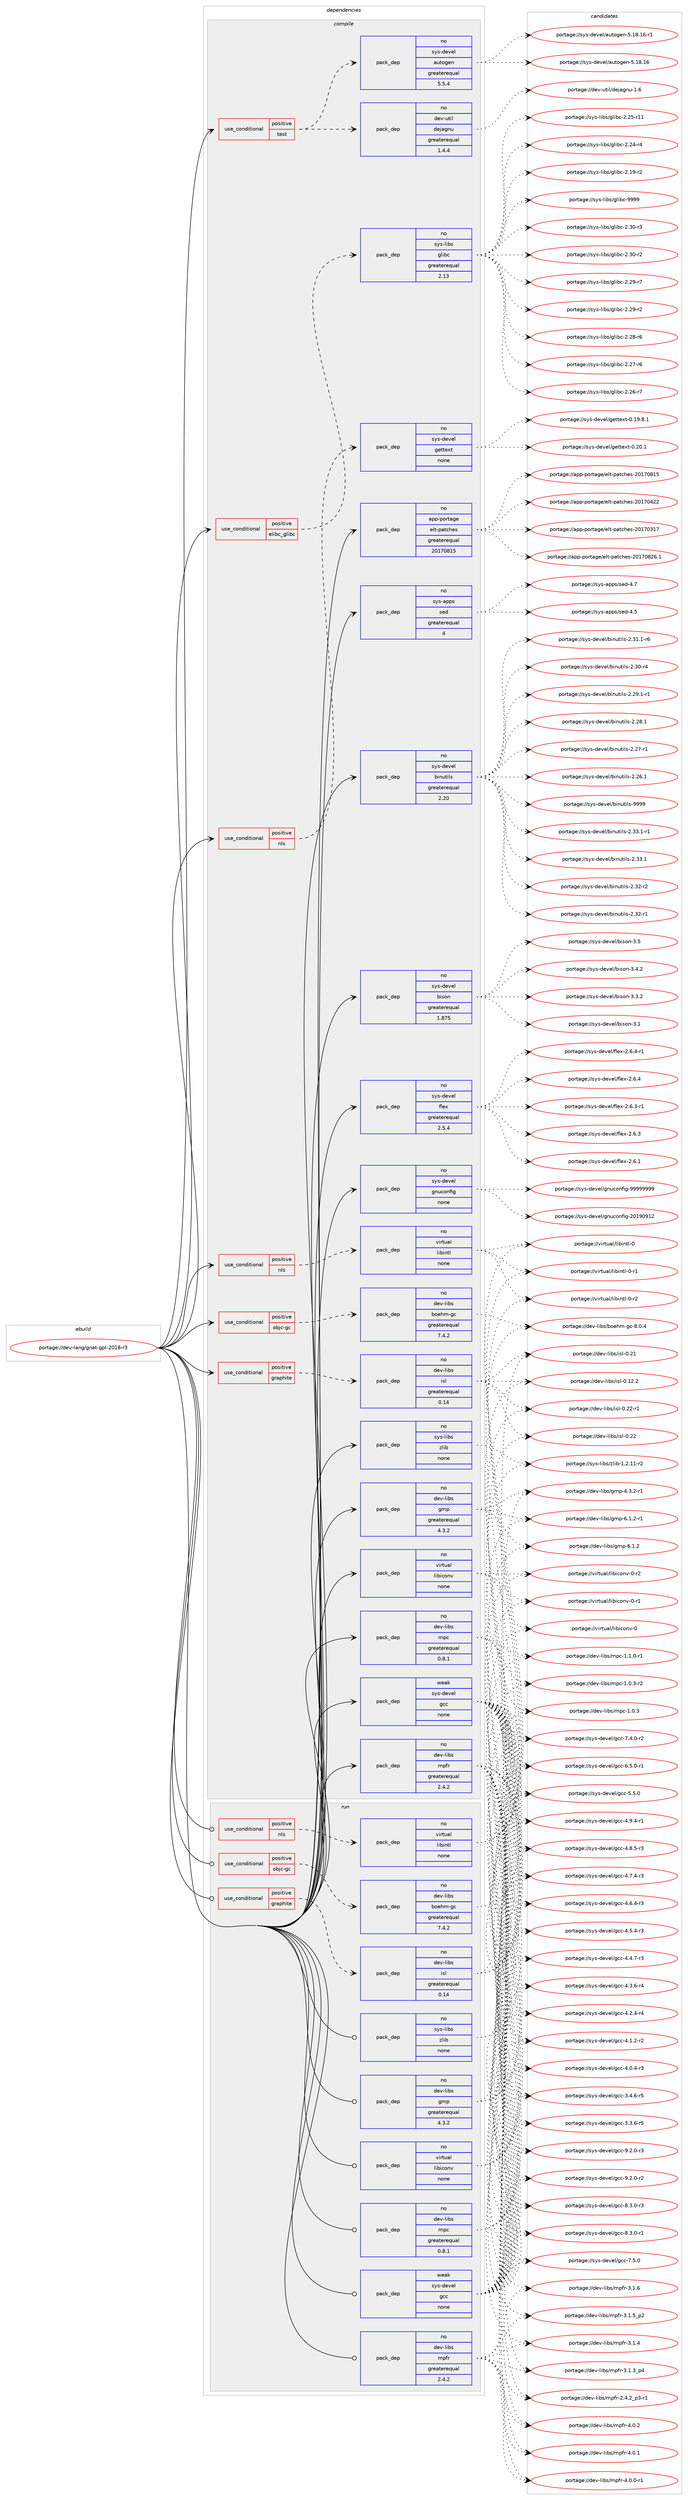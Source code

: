 digraph prolog {

# *************
# Graph options
# *************

newrank=true;
concentrate=true;
compound=true;
graph [rankdir=LR,fontname=Helvetica,fontsize=10,ranksep=1.5];#, ranksep=2.5, nodesep=0.2];
edge  [arrowhead=vee];
node  [fontname=Helvetica,fontsize=10];

# **********
# The ebuild
# **********

subgraph cluster_leftcol {
color=gray;
label=<<i>ebuild</i>>;
id [label="portage://dev-lang/gnat-gpl-2018-r3", color=red, width=4, href="../dev-lang/gnat-gpl-2018-r3.svg"];
}

# ****************
# The dependencies
# ****************

subgraph cluster_midcol {
color=gray;
label=<<i>dependencies</i>>;
subgraph cluster_compile {
fillcolor="#eeeeee";
style=filled;
label=<<i>compile</i>>;
subgraph cond128532 {
dependency523338 [label=<<TABLE BORDER="0" CELLBORDER="1" CELLSPACING="0" CELLPADDING="4"><TR><TD ROWSPAN="3" CELLPADDING="10">use_conditional</TD></TR><TR><TD>positive</TD></TR><TR><TD>elibc_glibc</TD></TR></TABLE>>, shape=none, color=red];
subgraph pack389233 {
dependency523339 [label=<<TABLE BORDER="0" CELLBORDER="1" CELLSPACING="0" CELLPADDING="4" WIDTH="220"><TR><TD ROWSPAN="6" CELLPADDING="30">pack_dep</TD></TR><TR><TD WIDTH="110">no</TD></TR><TR><TD>sys-libs</TD></TR><TR><TD>glibc</TD></TR><TR><TD>greaterequal</TD></TR><TR><TD>2.13</TD></TR></TABLE>>, shape=none, color=blue];
}
dependency523338:e -> dependency523339:w [weight=20,style="dashed",arrowhead="vee"];
}
id:e -> dependency523338:w [weight=20,style="solid",arrowhead="vee"];
subgraph cond128533 {
dependency523340 [label=<<TABLE BORDER="0" CELLBORDER="1" CELLSPACING="0" CELLPADDING="4"><TR><TD ROWSPAN="3" CELLPADDING="10">use_conditional</TD></TR><TR><TD>positive</TD></TR><TR><TD>graphite</TD></TR></TABLE>>, shape=none, color=red];
subgraph pack389234 {
dependency523341 [label=<<TABLE BORDER="0" CELLBORDER="1" CELLSPACING="0" CELLPADDING="4" WIDTH="220"><TR><TD ROWSPAN="6" CELLPADDING="30">pack_dep</TD></TR><TR><TD WIDTH="110">no</TD></TR><TR><TD>dev-libs</TD></TR><TR><TD>isl</TD></TR><TR><TD>greaterequal</TD></TR><TR><TD>0.14</TD></TR></TABLE>>, shape=none, color=blue];
}
dependency523340:e -> dependency523341:w [weight=20,style="dashed",arrowhead="vee"];
}
id:e -> dependency523340:w [weight=20,style="solid",arrowhead="vee"];
subgraph cond128534 {
dependency523342 [label=<<TABLE BORDER="0" CELLBORDER="1" CELLSPACING="0" CELLPADDING="4"><TR><TD ROWSPAN="3" CELLPADDING="10">use_conditional</TD></TR><TR><TD>positive</TD></TR><TR><TD>nls</TD></TR></TABLE>>, shape=none, color=red];
subgraph pack389235 {
dependency523343 [label=<<TABLE BORDER="0" CELLBORDER="1" CELLSPACING="0" CELLPADDING="4" WIDTH="220"><TR><TD ROWSPAN="6" CELLPADDING="30">pack_dep</TD></TR><TR><TD WIDTH="110">no</TD></TR><TR><TD>sys-devel</TD></TR><TR><TD>gettext</TD></TR><TR><TD>none</TD></TR><TR><TD></TD></TR></TABLE>>, shape=none, color=blue];
}
dependency523342:e -> dependency523343:w [weight=20,style="dashed",arrowhead="vee"];
}
id:e -> dependency523342:w [weight=20,style="solid",arrowhead="vee"];
subgraph cond128535 {
dependency523344 [label=<<TABLE BORDER="0" CELLBORDER="1" CELLSPACING="0" CELLPADDING="4"><TR><TD ROWSPAN="3" CELLPADDING="10">use_conditional</TD></TR><TR><TD>positive</TD></TR><TR><TD>nls</TD></TR></TABLE>>, shape=none, color=red];
subgraph pack389236 {
dependency523345 [label=<<TABLE BORDER="0" CELLBORDER="1" CELLSPACING="0" CELLPADDING="4" WIDTH="220"><TR><TD ROWSPAN="6" CELLPADDING="30">pack_dep</TD></TR><TR><TD WIDTH="110">no</TD></TR><TR><TD>virtual</TD></TR><TR><TD>libintl</TD></TR><TR><TD>none</TD></TR><TR><TD></TD></TR></TABLE>>, shape=none, color=blue];
}
dependency523344:e -> dependency523345:w [weight=20,style="dashed",arrowhead="vee"];
}
id:e -> dependency523344:w [weight=20,style="solid",arrowhead="vee"];
subgraph cond128536 {
dependency523346 [label=<<TABLE BORDER="0" CELLBORDER="1" CELLSPACING="0" CELLPADDING="4"><TR><TD ROWSPAN="3" CELLPADDING="10">use_conditional</TD></TR><TR><TD>positive</TD></TR><TR><TD>objc-gc</TD></TR></TABLE>>, shape=none, color=red];
subgraph pack389237 {
dependency523347 [label=<<TABLE BORDER="0" CELLBORDER="1" CELLSPACING="0" CELLPADDING="4" WIDTH="220"><TR><TD ROWSPAN="6" CELLPADDING="30">pack_dep</TD></TR><TR><TD WIDTH="110">no</TD></TR><TR><TD>dev-libs</TD></TR><TR><TD>boehm-gc</TD></TR><TR><TD>greaterequal</TD></TR><TR><TD>7.4.2</TD></TR></TABLE>>, shape=none, color=blue];
}
dependency523346:e -> dependency523347:w [weight=20,style="dashed",arrowhead="vee"];
}
id:e -> dependency523346:w [weight=20,style="solid",arrowhead="vee"];
subgraph cond128537 {
dependency523348 [label=<<TABLE BORDER="0" CELLBORDER="1" CELLSPACING="0" CELLPADDING="4"><TR><TD ROWSPAN="3" CELLPADDING="10">use_conditional</TD></TR><TR><TD>positive</TD></TR><TR><TD>test</TD></TR></TABLE>>, shape=none, color=red];
subgraph pack389238 {
dependency523349 [label=<<TABLE BORDER="0" CELLBORDER="1" CELLSPACING="0" CELLPADDING="4" WIDTH="220"><TR><TD ROWSPAN="6" CELLPADDING="30">pack_dep</TD></TR><TR><TD WIDTH="110">no</TD></TR><TR><TD>dev-util</TD></TR><TR><TD>dejagnu</TD></TR><TR><TD>greaterequal</TD></TR><TR><TD>1.4.4</TD></TR></TABLE>>, shape=none, color=blue];
}
dependency523348:e -> dependency523349:w [weight=20,style="dashed",arrowhead="vee"];
subgraph pack389239 {
dependency523350 [label=<<TABLE BORDER="0" CELLBORDER="1" CELLSPACING="0" CELLPADDING="4" WIDTH="220"><TR><TD ROWSPAN="6" CELLPADDING="30">pack_dep</TD></TR><TR><TD WIDTH="110">no</TD></TR><TR><TD>sys-devel</TD></TR><TR><TD>autogen</TD></TR><TR><TD>greaterequal</TD></TR><TR><TD>5.5.4</TD></TR></TABLE>>, shape=none, color=blue];
}
dependency523348:e -> dependency523350:w [weight=20,style="dashed",arrowhead="vee"];
}
id:e -> dependency523348:w [weight=20,style="solid",arrowhead="vee"];
subgraph pack389240 {
dependency523351 [label=<<TABLE BORDER="0" CELLBORDER="1" CELLSPACING="0" CELLPADDING="4" WIDTH="220"><TR><TD ROWSPAN="6" CELLPADDING="30">pack_dep</TD></TR><TR><TD WIDTH="110">no</TD></TR><TR><TD>app-portage</TD></TR><TR><TD>elt-patches</TD></TR><TR><TD>greaterequal</TD></TR><TR><TD>20170815</TD></TR></TABLE>>, shape=none, color=blue];
}
id:e -> dependency523351:w [weight=20,style="solid",arrowhead="vee"];
subgraph pack389241 {
dependency523352 [label=<<TABLE BORDER="0" CELLBORDER="1" CELLSPACING="0" CELLPADDING="4" WIDTH="220"><TR><TD ROWSPAN="6" CELLPADDING="30">pack_dep</TD></TR><TR><TD WIDTH="110">no</TD></TR><TR><TD>dev-libs</TD></TR><TR><TD>gmp</TD></TR><TR><TD>greaterequal</TD></TR><TR><TD>4.3.2</TD></TR></TABLE>>, shape=none, color=blue];
}
id:e -> dependency523352:w [weight=20,style="solid",arrowhead="vee"];
subgraph pack389242 {
dependency523353 [label=<<TABLE BORDER="0" CELLBORDER="1" CELLSPACING="0" CELLPADDING="4" WIDTH="220"><TR><TD ROWSPAN="6" CELLPADDING="30">pack_dep</TD></TR><TR><TD WIDTH="110">no</TD></TR><TR><TD>dev-libs</TD></TR><TR><TD>mpc</TD></TR><TR><TD>greaterequal</TD></TR><TR><TD>0.8.1</TD></TR></TABLE>>, shape=none, color=blue];
}
id:e -> dependency523353:w [weight=20,style="solid",arrowhead="vee"];
subgraph pack389243 {
dependency523354 [label=<<TABLE BORDER="0" CELLBORDER="1" CELLSPACING="0" CELLPADDING="4" WIDTH="220"><TR><TD ROWSPAN="6" CELLPADDING="30">pack_dep</TD></TR><TR><TD WIDTH="110">no</TD></TR><TR><TD>dev-libs</TD></TR><TR><TD>mpfr</TD></TR><TR><TD>greaterequal</TD></TR><TR><TD>2.4.2</TD></TR></TABLE>>, shape=none, color=blue];
}
id:e -> dependency523354:w [weight=20,style="solid",arrowhead="vee"];
subgraph pack389244 {
dependency523355 [label=<<TABLE BORDER="0" CELLBORDER="1" CELLSPACING="0" CELLPADDING="4" WIDTH="220"><TR><TD ROWSPAN="6" CELLPADDING="30">pack_dep</TD></TR><TR><TD WIDTH="110">no</TD></TR><TR><TD>sys-apps</TD></TR><TR><TD>sed</TD></TR><TR><TD>greaterequal</TD></TR><TR><TD>4</TD></TR></TABLE>>, shape=none, color=blue];
}
id:e -> dependency523355:w [weight=20,style="solid",arrowhead="vee"];
subgraph pack389245 {
dependency523356 [label=<<TABLE BORDER="0" CELLBORDER="1" CELLSPACING="0" CELLPADDING="4" WIDTH="220"><TR><TD ROWSPAN="6" CELLPADDING="30">pack_dep</TD></TR><TR><TD WIDTH="110">no</TD></TR><TR><TD>sys-devel</TD></TR><TR><TD>binutils</TD></TR><TR><TD>greaterequal</TD></TR><TR><TD>2.20</TD></TR></TABLE>>, shape=none, color=blue];
}
id:e -> dependency523356:w [weight=20,style="solid",arrowhead="vee"];
subgraph pack389246 {
dependency523357 [label=<<TABLE BORDER="0" CELLBORDER="1" CELLSPACING="0" CELLPADDING="4" WIDTH="220"><TR><TD ROWSPAN="6" CELLPADDING="30">pack_dep</TD></TR><TR><TD WIDTH="110">no</TD></TR><TR><TD>sys-devel</TD></TR><TR><TD>bison</TD></TR><TR><TD>greaterequal</TD></TR><TR><TD>1.875</TD></TR></TABLE>>, shape=none, color=blue];
}
id:e -> dependency523357:w [weight=20,style="solid",arrowhead="vee"];
subgraph pack389247 {
dependency523358 [label=<<TABLE BORDER="0" CELLBORDER="1" CELLSPACING="0" CELLPADDING="4" WIDTH="220"><TR><TD ROWSPAN="6" CELLPADDING="30">pack_dep</TD></TR><TR><TD WIDTH="110">no</TD></TR><TR><TD>sys-devel</TD></TR><TR><TD>flex</TD></TR><TR><TD>greaterequal</TD></TR><TR><TD>2.5.4</TD></TR></TABLE>>, shape=none, color=blue];
}
id:e -> dependency523358:w [weight=20,style="solid",arrowhead="vee"];
subgraph pack389248 {
dependency523359 [label=<<TABLE BORDER="0" CELLBORDER="1" CELLSPACING="0" CELLPADDING="4" WIDTH="220"><TR><TD ROWSPAN="6" CELLPADDING="30">pack_dep</TD></TR><TR><TD WIDTH="110">no</TD></TR><TR><TD>sys-devel</TD></TR><TR><TD>gnuconfig</TD></TR><TR><TD>none</TD></TR><TR><TD></TD></TR></TABLE>>, shape=none, color=blue];
}
id:e -> dependency523359:w [weight=20,style="solid",arrowhead="vee"];
subgraph pack389249 {
dependency523360 [label=<<TABLE BORDER="0" CELLBORDER="1" CELLSPACING="0" CELLPADDING="4" WIDTH="220"><TR><TD ROWSPAN="6" CELLPADDING="30">pack_dep</TD></TR><TR><TD WIDTH="110">no</TD></TR><TR><TD>sys-libs</TD></TR><TR><TD>zlib</TD></TR><TR><TD>none</TD></TR><TR><TD></TD></TR></TABLE>>, shape=none, color=blue];
}
id:e -> dependency523360:w [weight=20,style="solid",arrowhead="vee"];
subgraph pack389250 {
dependency523361 [label=<<TABLE BORDER="0" CELLBORDER="1" CELLSPACING="0" CELLPADDING="4" WIDTH="220"><TR><TD ROWSPAN="6" CELLPADDING="30">pack_dep</TD></TR><TR><TD WIDTH="110">no</TD></TR><TR><TD>virtual</TD></TR><TR><TD>libiconv</TD></TR><TR><TD>none</TD></TR><TR><TD></TD></TR></TABLE>>, shape=none, color=blue];
}
id:e -> dependency523361:w [weight=20,style="solid",arrowhead="vee"];
subgraph pack389251 {
dependency523362 [label=<<TABLE BORDER="0" CELLBORDER="1" CELLSPACING="0" CELLPADDING="4" WIDTH="220"><TR><TD ROWSPAN="6" CELLPADDING="30">pack_dep</TD></TR><TR><TD WIDTH="110">weak</TD></TR><TR><TD>sys-devel</TD></TR><TR><TD>gcc</TD></TR><TR><TD>none</TD></TR><TR><TD></TD></TR></TABLE>>, shape=none, color=blue];
}
id:e -> dependency523362:w [weight=20,style="solid",arrowhead="vee"];
}
subgraph cluster_compileandrun {
fillcolor="#eeeeee";
style=filled;
label=<<i>compile and run</i>>;
}
subgraph cluster_run {
fillcolor="#eeeeee";
style=filled;
label=<<i>run</i>>;
subgraph cond128538 {
dependency523363 [label=<<TABLE BORDER="0" CELLBORDER="1" CELLSPACING="0" CELLPADDING="4"><TR><TD ROWSPAN="3" CELLPADDING="10">use_conditional</TD></TR><TR><TD>positive</TD></TR><TR><TD>graphite</TD></TR></TABLE>>, shape=none, color=red];
subgraph pack389252 {
dependency523364 [label=<<TABLE BORDER="0" CELLBORDER="1" CELLSPACING="0" CELLPADDING="4" WIDTH="220"><TR><TD ROWSPAN="6" CELLPADDING="30">pack_dep</TD></TR><TR><TD WIDTH="110">no</TD></TR><TR><TD>dev-libs</TD></TR><TR><TD>isl</TD></TR><TR><TD>greaterequal</TD></TR><TR><TD>0.14</TD></TR></TABLE>>, shape=none, color=blue];
}
dependency523363:e -> dependency523364:w [weight=20,style="dashed",arrowhead="vee"];
}
id:e -> dependency523363:w [weight=20,style="solid",arrowhead="odot"];
subgraph cond128539 {
dependency523365 [label=<<TABLE BORDER="0" CELLBORDER="1" CELLSPACING="0" CELLPADDING="4"><TR><TD ROWSPAN="3" CELLPADDING="10">use_conditional</TD></TR><TR><TD>positive</TD></TR><TR><TD>nls</TD></TR></TABLE>>, shape=none, color=red];
subgraph pack389253 {
dependency523366 [label=<<TABLE BORDER="0" CELLBORDER="1" CELLSPACING="0" CELLPADDING="4" WIDTH="220"><TR><TD ROWSPAN="6" CELLPADDING="30">pack_dep</TD></TR><TR><TD WIDTH="110">no</TD></TR><TR><TD>virtual</TD></TR><TR><TD>libintl</TD></TR><TR><TD>none</TD></TR><TR><TD></TD></TR></TABLE>>, shape=none, color=blue];
}
dependency523365:e -> dependency523366:w [weight=20,style="dashed",arrowhead="vee"];
}
id:e -> dependency523365:w [weight=20,style="solid",arrowhead="odot"];
subgraph cond128540 {
dependency523367 [label=<<TABLE BORDER="0" CELLBORDER="1" CELLSPACING="0" CELLPADDING="4"><TR><TD ROWSPAN="3" CELLPADDING="10">use_conditional</TD></TR><TR><TD>positive</TD></TR><TR><TD>objc-gc</TD></TR></TABLE>>, shape=none, color=red];
subgraph pack389254 {
dependency523368 [label=<<TABLE BORDER="0" CELLBORDER="1" CELLSPACING="0" CELLPADDING="4" WIDTH="220"><TR><TD ROWSPAN="6" CELLPADDING="30">pack_dep</TD></TR><TR><TD WIDTH="110">no</TD></TR><TR><TD>dev-libs</TD></TR><TR><TD>boehm-gc</TD></TR><TR><TD>greaterequal</TD></TR><TR><TD>7.4.2</TD></TR></TABLE>>, shape=none, color=blue];
}
dependency523367:e -> dependency523368:w [weight=20,style="dashed",arrowhead="vee"];
}
id:e -> dependency523367:w [weight=20,style="solid",arrowhead="odot"];
subgraph pack389255 {
dependency523369 [label=<<TABLE BORDER="0" CELLBORDER="1" CELLSPACING="0" CELLPADDING="4" WIDTH="220"><TR><TD ROWSPAN="6" CELLPADDING="30">pack_dep</TD></TR><TR><TD WIDTH="110">no</TD></TR><TR><TD>dev-libs</TD></TR><TR><TD>gmp</TD></TR><TR><TD>greaterequal</TD></TR><TR><TD>4.3.2</TD></TR></TABLE>>, shape=none, color=blue];
}
id:e -> dependency523369:w [weight=20,style="solid",arrowhead="odot"];
subgraph pack389256 {
dependency523370 [label=<<TABLE BORDER="0" CELLBORDER="1" CELLSPACING="0" CELLPADDING="4" WIDTH="220"><TR><TD ROWSPAN="6" CELLPADDING="30">pack_dep</TD></TR><TR><TD WIDTH="110">no</TD></TR><TR><TD>dev-libs</TD></TR><TR><TD>mpc</TD></TR><TR><TD>greaterequal</TD></TR><TR><TD>0.8.1</TD></TR></TABLE>>, shape=none, color=blue];
}
id:e -> dependency523370:w [weight=20,style="solid",arrowhead="odot"];
subgraph pack389257 {
dependency523371 [label=<<TABLE BORDER="0" CELLBORDER="1" CELLSPACING="0" CELLPADDING="4" WIDTH="220"><TR><TD ROWSPAN="6" CELLPADDING="30">pack_dep</TD></TR><TR><TD WIDTH="110">no</TD></TR><TR><TD>dev-libs</TD></TR><TR><TD>mpfr</TD></TR><TR><TD>greaterequal</TD></TR><TR><TD>2.4.2</TD></TR></TABLE>>, shape=none, color=blue];
}
id:e -> dependency523371:w [weight=20,style="solid",arrowhead="odot"];
subgraph pack389258 {
dependency523372 [label=<<TABLE BORDER="0" CELLBORDER="1" CELLSPACING="0" CELLPADDING="4" WIDTH="220"><TR><TD ROWSPAN="6" CELLPADDING="30">pack_dep</TD></TR><TR><TD WIDTH="110">no</TD></TR><TR><TD>sys-libs</TD></TR><TR><TD>zlib</TD></TR><TR><TD>none</TD></TR><TR><TD></TD></TR></TABLE>>, shape=none, color=blue];
}
id:e -> dependency523372:w [weight=20,style="solid",arrowhead="odot"];
subgraph pack389259 {
dependency523373 [label=<<TABLE BORDER="0" CELLBORDER="1" CELLSPACING="0" CELLPADDING="4" WIDTH="220"><TR><TD ROWSPAN="6" CELLPADDING="30">pack_dep</TD></TR><TR><TD WIDTH="110">no</TD></TR><TR><TD>virtual</TD></TR><TR><TD>libiconv</TD></TR><TR><TD>none</TD></TR><TR><TD></TD></TR></TABLE>>, shape=none, color=blue];
}
id:e -> dependency523373:w [weight=20,style="solid",arrowhead="odot"];
subgraph pack389260 {
dependency523374 [label=<<TABLE BORDER="0" CELLBORDER="1" CELLSPACING="0" CELLPADDING="4" WIDTH="220"><TR><TD ROWSPAN="6" CELLPADDING="30">pack_dep</TD></TR><TR><TD WIDTH="110">weak</TD></TR><TR><TD>sys-devel</TD></TR><TR><TD>gcc</TD></TR><TR><TD>none</TD></TR><TR><TD></TD></TR></TABLE>>, shape=none, color=blue];
}
id:e -> dependency523374:w [weight=20,style="solid",arrowhead="odot"];
}
}

# **************
# The candidates
# **************

subgraph cluster_choices {
rank=same;
color=gray;
label=<<i>candidates</i>>;

subgraph choice389233 {
color=black;
nodesep=1;
choice11512111545108105981154710310810598994557575757 [label="portage://sys-libs/glibc-9999", color=red, width=4,href="../sys-libs/glibc-9999.svg"];
choice115121115451081059811547103108105989945504651484511451 [label="portage://sys-libs/glibc-2.30-r3", color=red, width=4,href="../sys-libs/glibc-2.30-r3.svg"];
choice115121115451081059811547103108105989945504651484511450 [label="portage://sys-libs/glibc-2.30-r2", color=red, width=4,href="../sys-libs/glibc-2.30-r2.svg"];
choice115121115451081059811547103108105989945504650574511455 [label="portage://sys-libs/glibc-2.29-r7", color=red, width=4,href="../sys-libs/glibc-2.29-r7.svg"];
choice115121115451081059811547103108105989945504650574511450 [label="portage://sys-libs/glibc-2.29-r2", color=red, width=4,href="../sys-libs/glibc-2.29-r2.svg"];
choice115121115451081059811547103108105989945504650564511454 [label="portage://sys-libs/glibc-2.28-r6", color=red, width=4,href="../sys-libs/glibc-2.28-r6.svg"];
choice115121115451081059811547103108105989945504650554511454 [label="portage://sys-libs/glibc-2.27-r6", color=red, width=4,href="../sys-libs/glibc-2.27-r6.svg"];
choice115121115451081059811547103108105989945504650544511455 [label="portage://sys-libs/glibc-2.26-r7", color=red, width=4,href="../sys-libs/glibc-2.26-r7.svg"];
choice11512111545108105981154710310810598994550465053451144949 [label="portage://sys-libs/glibc-2.25-r11", color=red, width=4,href="../sys-libs/glibc-2.25-r11.svg"];
choice115121115451081059811547103108105989945504650524511452 [label="portage://sys-libs/glibc-2.24-r4", color=red, width=4,href="../sys-libs/glibc-2.24-r4.svg"];
choice115121115451081059811547103108105989945504649574511450 [label="portage://sys-libs/glibc-2.19-r2", color=red, width=4,href="../sys-libs/glibc-2.19-r2.svg"];
dependency523339:e -> choice11512111545108105981154710310810598994557575757:w [style=dotted,weight="100"];
dependency523339:e -> choice115121115451081059811547103108105989945504651484511451:w [style=dotted,weight="100"];
dependency523339:e -> choice115121115451081059811547103108105989945504651484511450:w [style=dotted,weight="100"];
dependency523339:e -> choice115121115451081059811547103108105989945504650574511455:w [style=dotted,weight="100"];
dependency523339:e -> choice115121115451081059811547103108105989945504650574511450:w [style=dotted,weight="100"];
dependency523339:e -> choice115121115451081059811547103108105989945504650564511454:w [style=dotted,weight="100"];
dependency523339:e -> choice115121115451081059811547103108105989945504650554511454:w [style=dotted,weight="100"];
dependency523339:e -> choice115121115451081059811547103108105989945504650544511455:w [style=dotted,weight="100"];
dependency523339:e -> choice11512111545108105981154710310810598994550465053451144949:w [style=dotted,weight="100"];
dependency523339:e -> choice115121115451081059811547103108105989945504650524511452:w [style=dotted,weight="100"];
dependency523339:e -> choice115121115451081059811547103108105989945504649574511450:w [style=dotted,weight="100"];
}
subgraph choice389234 {
color=black;
nodesep=1;
choice10010111845108105981154710511510845484650504511449 [label="portage://dev-libs/isl-0.22-r1", color=red, width=4,href="../dev-libs/isl-0.22-r1.svg"];
choice1001011184510810598115471051151084548465050 [label="portage://dev-libs/isl-0.22", color=red, width=4,href="../dev-libs/isl-0.22.svg"];
choice1001011184510810598115471051151084548465049 [label="portage://dev-libs/isl-0.21", color=red, width=4,href="../dev-libs/isl-0.21.svg"];
choice10010111845108105981154710511510845484649504650 [label="portage://dev-libs/isl-0.12.2", color=red, width=4,href="../dev-libs/isl-0.12.2.svg"];
dependency523341:e -> choice10010111845108105981154710511510845484650504511449:w [style=dotted,weight="100"];
dependency523341:e -> choice1001011184510810598115471051151084548465050:w [style=dotted,weight="100"];
dependency523341:e -> choice1001011184510810598115471051151084548465049:w [style=dotted,weight="100"];
dependency523341:e -> choice10010111845108105981154710511510845484649504650:w [style=dotted,weight="100"];
}
subgraph choice389235 {
color=black;
nodesep=1;
choice115121115451001011181011084710310111611610112011645484650484649 [label="portage://sys-devel/gettext-0.20.1", color=red, width=4,href="../sys-devel/gettext-0.20.1.svg"];
choice1151211154510010111810110847103101116116101120116454846495746564649 [label="portage://sys-devel/gettext-0.19.8.1", color=red, width=4,href="../sys-devel/gettext-0.19.8.1.svg"];
dependency523343:e -> choice115121115451001011181011084710310111611610112011645484650484649:w [style=dotted,weight="100"];
dependency523343:e -> choice1151211154510010111810110847103101116116101120116454846495746564649:w [style=dotted,weight="100"];
}
subgraph choice389236 {
color=black;
nodesep=1;
choice11810511411611797108471081059810511011610845484511450 [label="portage://virtual/libintl-0-r2", color=red, width=4,href="../virtual/libintl-0-r2.svg"];
choice11810511411611797108471081059810511011610845484511449 [label="portage://virtual/libintl-0-r1", color=red, width=4,href="../virtual/libintl-0-r1.svg"];
choice1181051141161179710847108105981051101161084548 [label="portage://virtual/libintl-0", color=red, width=4,href="../virtual/libintl-0.svg"];
dependency523345:e -> choice11810511411611797108471081059810511011610845484511450:w [style=dotted,weight="100"];
dependency523345:e -> choice11810511411611797108471081059810511011610845484511449:w [style=dotted,weight="100"];
dependency523345:e -> choice1181051141161179710847108105981051101161084548:w [style=dotted,weight="100"];
}
subgraph choice389237 {
color=black;
nodesep=1;
choice100101118451081059811547981111011041094510399455646484652 [label="portage://dev-libs/boehm-gc-8.0.4", color=red, width=4,href="../dev-libs/boehm-gc-8.0.4.svg"];
dependency523347:e -> choice100101118451081059811547981111011041094510399455646484652:w [style=dotted,weight="100"];
}
subgraph choice389238 {
color=black;
nodesep=1;
choice10010111845117116105108471001011069710311011745494654 [label="portage://dev-util/dejagnu-1.6", color=red, width=4,href="../dev-util/dejagnu-1.6.svg"];
dependency523349:e -> choice10010111845117116105108471001011069710311011745494654:w [style=dotted,weight="100"];
}
subgraph choice389239 {
color=black;
nodesep=1;
choice11512111545100101118101108479711711611110310111045534649564649544511449 [label="portage://sys-devel/autogen-5.18.16-r1", color=red, width=4,href="../sys-devel/autogen-5.18.16-r1.svg"];
choice1151211154510010111810110847971171161111031011104553464956464954 [label="portage://sys-devel/autogen-5.18.16", color=red, width=4,href="../sys-devel/autogen-5.18.16.svg"];
dependency523350:e -> choice11512111545100101118101108479711711611110310111045534649564649544511449:w [style=dotted,weight="100"];
dependency523350:e -> choice1151211154510010111810110847971171161111031011104553464956464954:w [style=dotted,weight="100"];
}
subgraph choice389240 {
color=black;
nodesep=1;
choice971121124511211111411697103101471011081164511297116991041011154550484955485650544649 [label="portage://app-portage/elt-patches-20170826.1", color=red, width=4,href="../app-portage/elt-patches-20170826.1.svg"];
choice97112112451121111141169710310147101108116451129711699104101115455048495548564953 [label="portage://app-portage/elt-patches-20170815", color=red, width=4,href="../app-portage/elt-patches-20170815.svg"];
choice97112112451121111141169710310147101108116451129711699104101115455048495548525050 [label="portage://app-portage/elt-patches-20170422", color=red, width=4,href="../app-portage/elt-patches-20170422.svg"];
choice97112112451121111141169710310147101108116451129711699104101115455048495548514955 [label="portage://app-portage/elt-patches-20170317", color=red, width=4,href="../app-portage/elt-patches-20170317.svg"];
dependency523351:e -> choice971121124511211111411697103101471011081164511297116991041011154550484955485650544649:w [style=dotted,weight="100"];
dependency523351:e -> choice97112112451121111141169710310147101108116451129711699104101115455048495548564953:w [style=dotted,weight="100"];
dependency523351:e -> choice97112112451121111141169710310147101108116451129711699104101115455048495548525050:w [style=dotted,weight="100"];
dependency523351:e -> choice97112112451121111141169710310147101108116451129711699104101115455048495548514955:w [style=dotted,weight="100"];
}
subgraph choice389241 {
color=black;
nodesep=1;
choice1001011184510810598115471031091124554464946504511449 [label="portage://dev-libs/gmp-6.1.2-r1", color=red, width=4,href="../dev-libs/gmp-6.1.2-r1.svg"];
choice100101118451081059811547103109112455446494650 [label="portage://dev-libs/gmp-6.1.2", color=red, width=4,href="../dev-libs/gmp-6.1.2.svg"];
choice1001011184510810598115471031091124552465146504511449 [label="portage://dev-libs/gmp-4.3.2-r1", color=red, width=4,href="../dev-libs/gmp-4.3.2-r1.svg"];
dependency523352:e -> choice1001011184510810598115471031091124554464946504511449:w [style=dotted,weight="100"];
dependency523352:e -> choice100101118451081059811547103109112455446494650:w [style=dotted,weight="100"];
dependency523352:e -> choice1001011184510810598115471031091124552465146504511449:w [style=dotted,weight="100"];
}
subgraph choice389242 {
color=black;
nodesep=1;
choice100101118451081059811547109112994549464946484511449 [label="portage://dev-libs/mpc-1.1.0-r1", color=red, width=4,href="../dev-libs/mpc-1.1.0-r1.svg"];
choice100101118451081059811547109112994549464846514511450 [label="portage://dev-libs/mpc-1.0.3-r2", color=red, width=4,href="../dev-libs/mpc-1.0.3-r2.svg"];
choice10010111845108105981154710911299454946484651 [label="portage://dev-libs/mpc-1.0.3", color=red, width=4,href="../dev-libs/mpc-1.0.3.svg"];
dependency523353:e -> choice100101118451081059811547109112994549464946484511449:w [style=dotted,weight="100"];
dependency523353:e -> choice100101118451081059811547109112994549464846514511450:w [style=dotted,weight="100"];
dependency523353:e -> choice10010111845108105981154710911299454946484651:w [style=dotted,weight="100"];
}
subgraph choice389243 {
color=black;
nodesep=1;
choice100101118451081059811547109112102114455246484650 [label="portage://dev-libs/mpfr-4.0.2", color=red, width=4,href="../dev-libs/mpfr-4.0.2.svg"];
choice100101118451081059811547109112102114455246484649 [label="portage://dev-libs/mpfr-4.0.1", color=red, width=4,href="../dev-libs/mpfr-4.0.1.svg"];
choice1001011184510810598115471091121021144552464846484511449 [label="portage://dev-libs/mpfr-4.0.0-r1", color=red, width=4,href="../dev-libs/mpfr-4.0.0-r1.svg"];
choice100101118451081059811547109112102114455146494654 [label="portage://dev-libs/mpfr-3.1.6", color=red, width=4,href="../dev-libs/mpfr-3.1.6.svg"];
choice1001011184510810598115471091121021144551464946539511250 [label="portage://dev-libs/mpfr-3.1.5_p2", color=red, width=4,href="../dev-libs/mpfr-3.1.5_p2.svg"];
choice100101118451081059811547109112102114455146494652 [label="portage://dev-libs/mpfr-3.1.4", color=red, width=4,href="../dev-libs/mpfr-3.1.4.svg"];
choice1001011184510810598115471091121021144551464946519511252 [label="portage://dev-libs/mpfr-3.1.3_p4", color=red, width=4,href="../dev-libs/mpfr-3.1.3_p4.svg"];
choice10010111845108105981154710911210211445504652465095112514511449 [label="portage://dev-libs/mpfr-2.4.2_p3-r1", color=red, width=4,href="../dev-libs/mpfr-2.4.2_p3-r1.svg"];
dependency523354:e -> choice100101118451081059811547109112102114455246484650:w [style=dotted,weight="100"];
dependency523354:e -> choice100101118451081059811547109112102114455246484649:w [style=dotted,weight="100"];
dependency523354:e -> choice1001011184510810598115471091121021144552464846484511449:w [style=dotted,weight="100"];
dependency523354:e -> choice100101118451081059811547109112102114455146494654:w [style=dotted,weight="100"];
dependency523354:e -> choice1001011184510810598115471091121021144551464946539511250:w [style=dotted,weight="100"];
dependency523354:e -> choice100101118451081059811547109112102114455146494652:w [style=dotted,weight="100"];
dependency523354:e -> choice1001011184510810598115471091121021144551464946519511252:w [style=dotted,weight="100"];
dependency523354:e -> choice10010111845108105981154710911210211445504652465095112514511449:w [style=dotted,weight="100"];
}
subgraph choice389244 {
color=black;
nodesep=1;
choice11512111545971121121154711510110045524655 [label="portage://sys-apps/sed-4.7", color=red, width=4,href="../sys-apps/sed-4.7.svg"];
choice11512111545971121121154711510110045524653 [label="portage://sys-apps/sed-4.5", color=red, width=4,href="../sys-apps/sed-4.5.svg"];
dependency523355:e -> choice11512111545971121121154711510110045524655:w [style=dotted,weight="100"];
dependency523355:e -> choice11512111545971121121154711510110045524653:w [style=dotted,weight="100"];
}
subgraph choice389245 {
color=black;
nodesep=1;
choice1151211154510010111810110847981051101171161051081154557575757 [label="portage://sys-devel/binutils-9999", color=red, width=4,href="../sys-devel/binutils-9999.svg"];
choice115121115451001011181011084798105110117116105108115455046515146494511449 [label="portage://sys-devel/binutils-2.33.1-r1", color=red, width=4,href="../sys-devel/binutils-2.33.1-r1.svg"];
choice11512111545100101118101108479810511011711610510811545504651514649 [label="portage://sys-devel/binutils-2.33.1", color=red, width=4,href="../sys-devel/binutils-2.33.1.svg"];
choice11512111545100101118101108479810511011711610510811545504651504511450 [label="portage://sys-devel/binutils-2.32-r2", color=red, width=4,href="../sys-devel/binutils-2.32-r2.svg"];
choice11512111545100101118101108479810511011711610510811545504651504511449 [label="portage://sys-devel/binutils-2.32-r1", color=red, width=4,href="../sys-devel/binutils-2.32-r1.svg"];
choice115121115451001011181011084798105110117116105108115455046514946494511454 [label="portage://sys-devel/binutils-2.31.1-r6", color=red, width=4,href="../sys-devel/binutils-2.31.1-r6.svg"];
choice11512111545100101118101108479810511011711610510811545504651484511452 [label="portage://sys-devel/binutils-2.30-r4", color=red, width=4,href="../sys-devel/binutils-2.30-r4.svg"];
choice115121115451001011181011084798105110117116105108115455046505746494511449 [label="portage://sys-devel/binutils-2.29.1-r1", color=red, width=4,href="../sys-devel/binutils-2.29.1-r1.svg"];
choice11512111545100101118101108479810511011711610510811545504650564649 [label="portage://sys-devel/binutils-2.28.1", color=red, width=4,href="../sys-devel/binutils-2.28.1.svg"];
choice11512111545100101118101108479810511011711610510811545504650554511449 [label="portage://sys-devel/binutils-2.27-r1", color=red, width=4,href="../sys-devel/binutils-2.27-r1.svg"];
choice11512111545100101118101108479810511011711610510811545504650544649 [label="portage://sys-devel/binutils-2.26.1", color=red, width=4,href="../sys-devel/binutils-2.26.1.svg"];
dependency523356:e -> choice1151211154510010111810110847981051101171161051081154557575757:w [style=dotted,weight="100"];
dependency523356:e -> choice115121115451001011181011084798105110117116105108115455046515146494511449:w [style=dotted,weight="100"];
dependency523356:e -> choice11512111545100101118101108479810511011711610510811545504651514649:w [style=dotted,weight="100"];
dependency523356:e -> choice11512111545100101118101108479810511011711610510811545504651504511450:w [style=dotted,weight="100"];
dependency523356:e -> choice11512111545100101118101108479810511011711610510811545504651504511449:w [style=dotted,weight="100"];
dependency523356:e -> choice115121115451001011181011084798105110117116105108115455046514946494511454:w [style=dotted,weight="100"];
dependency523356:e -> choice11512111545100101118101108479810511011711610510811545504651484511452:w [style=dotted,weight="100"];
dependency523356:e -> choice115121115451001011181011084798105110117116105108115455046505746494511449:w [style=dotted,weight="100"];
dependency523356:e -> choice11512111545100101118101108479810511011711610510811545504650564649:w [style=dotted,weight="100"];
dependency523356:e -> choice11512111545100101118101108479810511011711610510811545504650554511449:w [style=dotted,weight="100"];
dependency523356:e -> choice11512111545100101118101108479810511011711610510811545504650544649:w [style=dotted,weight="100"];
}
subgraph choice389246 {
color=black;
nodesep=1;
choice11512111545100101118101108479810511511111045514653 [label="portage://sys-devel/bison-3.5", color=red, width=4,href="../sys-devel/bison-3.5.svg"];
choice115121115451001011181011084798105115111110455146524650 [label="portage://sys-devel/bison-3.4.2", color=red, width=4,href="../sys-devel/bison-3.4.2.svg"];
choice115121115451001011181011084798105115111110455146514650 [label="portage://sys-devel/bison-3.3.2", color=red, width=4,href="../sys-devel/bison-3.3.2.svg"];
choice11512111545100101118101108479810511511111045514649 [label="portage://sys-devel/bison-3.1", color=red, width=4,href="../sys-devel/bison-3.1.svg"];
dependency523357:e -> choice11512111545100101118101108479810511511111045514653:w [style=dotted,weight="100"];
dependency523357:e -> choice115121115451001011181011084798105115111110455146524650:w [style=dotted,weight="100"];
dependency523357:e -> choice115121115451001011181011084798105115111110455146514650:w [style=dotted,weight="100"];
dependency523357:e -> choice11512111545100101118101108479810511511111045514649:w [style=dotted,weight="100"];
}
subgraph choice389247 {
color=black;
nodesep=1;
choice11512111545100101118101108471021081011204550465446524511449 [label="portage://sys-devel/flex-2.6.4-r1", color=red, width=4,href="../sys-devel/flex-2.6.4-r1.svg"];
choice1151211154510010111810110847102108101120455046544652 [label="portage://sys-devel/flex-2.6.4", color=red, width=4,href="../sys-devel/flex-2.6.4.svg"];
choice11512111545100101118101108471021081011204550465446514511449 [label="portage://sys-devel/flex-2.6.3-r1", color=red, width=4,href="../sys-devel/flex-2.6.3-r1.svg"];
choice1151211154510010111810110847102108101120455046544651 [label="portage://sys-devel/flex-2.6.3", color=red, width=4,href="../sys-devel/flex-2.6.3.svg"];
choice1151211154510010111810110847102108101120455046544649 [label="portage://sys-devel/flex-2.6.1", color=red, width=4,href="../sys-devel/flex-2.6.1.svg"];
dependency523358:e -> choice11512111545100101118101108471021081011204550465446524511449:w [style=dotted,weight="100"];
dependency523358:e -> choice1151211154510010111810110847102108101120455046544652:w [style=dotted,weight="100"];
dependency523358:e -> choice11512111545100101118101108471021081011204550465446514511449:w [style=dotted,weight="100"];
dependency523358:e -> choice1151211154510010111810110847102108101120455046544651:w [style=dotted,weight="100"];
dependency523358:e -> choice1151211154510010111810110847102108101120455046544649:w [style=dotted,weight="100"];
}
subgraph choice389248 {
color=black;
nodesep=1;
choice115121115451001011181011084710311011799111110102105103455757575757575757 [label="portage://sys-devel/gnuconfig-99999999", color=red, width=4,href="../sys-devel/gnuconfig-99999999.svg"];
choice115121115451001011181011084710311011799111110102105103455048495748574950 [label="portage://sys-devel/gnuconfig-20190912", color=red, width=4,href="../sys-devel/gnuconfig-20190912.svg"];
dependency523359:e -> choice115121115451001011181011084710311011799111110102105103455757575757575757:w [style=dotted,weight="100"];
dependency523359:e -> choice115121115451001011181011084710311011799111110102105103455048495748574950:w [style=dotted,weight="100"];
}
subgraph choice389249 {
color=black;
nodesep=1;
choice11512111545108105981154712210810598454946504649494511450 [label="portage://sys-libs/zlib-1.2.11-r2", color=red, width=4,href="../sys-libs/zlib-1.2.11-r2.svg"];
dependency523360:e -> choice11512111545108105981154712210810598454946504649494511450:w [style=dotted,weight="100"];
}
subgraph choice389250 {
color=black;
nodesep=1;
choice1181051141161179710847108105981059911111011845484511450 [label="portage://virtual/libiconv-0-r2", color=red, width=4,href="../virtual/libiconv-0-r2.svg"];
choice1181051141161179710847108105981059911111011845484511449 [label="portage://virtual/libiconv-0-r1", color=red, width=4,href="../virtual/libiconv-0-r1.svg"];
choice118105114116117971084710810598105991111101184548 [label="portage://virtual/libiconv-0", color=red, width=4,href="../virtual/libiconv-0.svg"];
dependency523361:e -> choice1181051141161179710847108105981059911111011845484511450:w [style=dotted,weight="100"];
dependency523361:e -> choice1181051141161179710847108105981059911111011845484511449:w [style=dotted,weight="100"];
dependency523361:e -> choice118105114116117971084710810598105991111101184548:w [style=dotted,weight="100"];
}
subgraph choice389251 {
color=black;
nodesep=1;
choice115121115451001011181011084710399994557465046484511451 [label="portage://sys-devel/gcc-9.2.0-r3", color=red, width=4,href="../sys-devel/gcc-9.2.0-r3.svg"];
choice115121115451001011181011084710399994557465046484511450 [label="portage://sys-devel/gcc-9.2.0-r2", color=red, width=4,href="../sys-devel/gcc-9.2.0-r2.svg"];
choice115121115451001011181011084710399994556465146484511451 [label="portage://sys-devel/gcc-8.3.0-r3", color=red, width=4,href="../sys-devel/gcc-8.3.0-r3.svg"];
choice115121115451001011181011084710399994556465146484511449 [label="portage://sys-devel/gcc-8.3.0-r1", color=red, width=4,href="../sys-devel/gcc-8.3.0-r1.svg"];
choice11512111545100101118101108471039999455546534648 [label="portage://sys-devel/gcc-7.5.0", color=red, width=4,href="../sys-devel/gcc-7.5.0.svg"];
choice115121115451001011181011084710399994555465246484511450 [label="portage://sys-devel/gcc-7.4.0-r2", color=red, width=4,href="../sys-devel/gcc-7.4.0-r2.svg"];
choice115121115451001011181011084710399994554465346484511449 [label="portage://sys-devel/gcc-6.5.0-r1", color=red, width=4,href="../sys-devel/gcc-6.5.0-r1.svg"];
choice11512111545100101118101108471039999455346534648 [label="portage://sys-devel/gcc-5.5.0", color=red, width=4,href="../sys-devel/gcc-5.5.0.svg"];
choice115121115451001011181011084710399994552465746524511449 [label="portage://sys-devel/gcc-4.9.4-r1", color=red, width=4,href="../sys-devel/gcc-4.9.4-r1.svg"];
choice115121115451001011181011084710399994552465646534511451 [label="portage://sys-devel/gcc-4.8.5-r3", color=red, width=4,href="../sys-devel/gcc-4.8.5-r3.svg"];
choice115121115451001011181011084710399994552465546524511451 [label="portage://sys-devel/gcc-4.7.4-r3", color=red, width=4,href="../sys-devel/gcc-4.7.4-r3.svg"];
choice115121115451001011181011084710399994552465446524511451 [label="portage://sys-devel/gcc-4.6.4-r3", color=red, width=4,href="../sys-devel/gcc-4.6.4-r3.svg"];
choice115121115451001011181011084710399994552465346524511451 [label="portage://sys-devel/gcc-4.5.4-r3", color=red, width=4,href="../sys-devel/gcc-4.5.4-r3.svg"];
choice115121115451001011181011084710399994552465246554511451 [label="portage://sys-devel/gcc-4.4.7-r3", color=red, width=4,href="../sys-devel/gcc-4.4.7-r3.svg"];
choice115121115451001011181011084710399994552465146544511452 [label="portage://sys-devel/gcc-4.3.6-r4", color=red, width=4,href="../sys-devel/gcc-4.3.6-r4.svg"];
choice115121115451001011181011084710399994552465046524511452 [label="portage://sys-devel/gcc-4.2.4-r4", color=red, width=4,href="../sys-devel/gcc-4.2.4-r4.svg"];
choice115121115451001011181011084710399994552464946504511450 [label="portage://sys-devel/gcc-4.1.2-r2", color=red, width=4,href="../sys-devel/gcc-4.1.2-r2.svg"];
choice115121115451001011181011084710399994552464846524511451 [label="portage://sys-devel/gcc-4.0.4-r3", color=red, width=4,href="../sys-devel/gcc-4.0.4-r3.svg"];
choice115121115451001011181011084710399994551465246544511453 [label="portage://sys-devel/gcc-3.4.6-r5", color=red, width=4,href="../sys-devel/gcc-3.4.6-r5.svg"];
choice115121115451001011181011084710399994551465146544511453 [label="portage://sys-devel/gcc-3.3.6-r5", color=red, width=4,href="../sys-devel/gcc-3.3.6-r5.svg"];
dependency523362:e -> choice115121115451001011181011084710399994557465046484511451:w [style=dotted,weight="100"];
dependency523362:e -> choice115121115451001011181011084710399994557465046484511450:w [style=dotted,weight="100"];
dependency523362:e -> choice115121115451001011181011084710399994556465146484511451:w [style=dotted,weight="100"];
dependency523362:e -> choice115121115451001011181011084710399994556465146484511449:w [style=dotted,weight="100"];
dependency523362:e -> choice11512111545100101118101108471039999455546534648:w [style=dotted,weight="100"];
dependency523362:e -> choice115121115451001011181011084710399994555465246484511450:w [style=dotted,weight="100"];
dependency523362:e -> choice115121115451001011181011084710399994554465346484511449:w [style=dotted,weight="100"];
dependency523362:e -> choice11512111545100101118101108471039999455346534648:w [style=dotted,weight="100"];
dependency523362:e -> choice115121115451001011181011084710399994552465746524511449:w [style=dotted,weight="100"];
dependency523362:e -> choice115121115451001011181011084710399994552465646534511451:w [style=dotted,weight="100"];
dependency523362:e -> choice115121115451001011181011084710399994552465546524511451:w [style=dotted,weight="100"];
dependency523362:e -> choice115121115451001011181011084710399994552465446524511451:w [style=dotted,weight="100"];
dependency523362:e -> choice115121115451001011181011084710399994552465346524511451:w [style=dotted,weight="100"];
dependency523362:e -> choice115121115451001011181011084710399994552465246554511451:w [style=dotted,weight="100"];
dependency523362:e -> choice115121115451001011181011084710399994552465146544511452:w [style=dotted,weight="100"];
dependency523362:e -> choice115121115451001011181011084710399994552465046524511452:w [style=dotted,weight="100"];
dependency523362:e -> choice115121115451001011181011084710399994552464946504511450:w [style=dotted,weight="100"];
dependency523362:e -> choice115121115451001011181011084710399994552464846524511451:w [style=dotted,weight="100"];
dependency523362:e -> choice115121115451001011181011084710399994551465246544511453:w [style=dotted,weight="100"];
dependency523362:e -> choice115121115451001011181011084710399994551465146544511453:w [style=dotted,weight="100"];
}
subgraph choice389252 {
color=black;
nodesep=1;
choice10010111845108105981154710511510845484650504511449 [label="portage://dev-libs/isl-0.22-r1", color=red, width=4,href="../dev-libs/isl-0.22-r1.svg"];
choice1001011184510810598115471051151084548465050 [label="portage://dev-libs/isl-0.22", color=red, width=4,href="../dev-libs/isl-0.22.svg"];
choice1001011184510810598115471051151084548465049 [label="portage://dev-libs/isl-0.21", color=red, width=4,href="../dev-libs/isl-0.21.svg"];
choice10010111845108105981154710511510845484649504650 [label="portage://dev-libs/isl-0.12.2", color=red, width=4,href="../dev-libs/isl-0.12.2.svg"];
dependency523364:e -> choice10010111845108105981154710511510845484650504511449:w [style=dotted,weight="100"];
dependency523364:e -> choice1001011184510810598115471051151084548465050:w [style=dotted,weight="100"];
dependency523364:e -> choice1001011184510810598115471051151084548465049:w [style=dotted,weight="100"];
dependency523364:e -> choice10010111845108105981154710511510845484649504650:w [style=dotted,weight="100"];
}
subgraph choice389253 {
color=black;
nodesep=1;
choice11810511411611797108471081059810511011610845484511450 [label="portage://virtual/libintl-0-r2", color=red, width=4,href="../virtual/libintl-0-r2.svg"];
choice11810511411611797108471081059810511011610845484511449 [label="portage://virtual/libintl-0-r1", color=red, width=4,href="../virtual/libintl-0-r1.svg"];
choice1181051141161179710847108105981051101161084548 [label="portage://virtual/libintl-0", color=red, width=4,href="../virtual/libintl-0.svg"];
dependency523366:e -> choice11810511411611797108471081059810511011610845484511450:w [style=dotted,weight="100"];
dependency523366:e -> choice11810511411611797108471081059810511011610845484511449:w [style=dotted,weight="100"];
dependency523366:e -> choice1181051141161179710847108105981051101161084548:w [style=dotted,weight="100"];
}
subgraph choice389254 {
color=black;
nodesep=1;
choice100101118451081059811547981111011041094510399455646484652 [label="portage://dev-libs/boehm-gc-8.0.4", color=red, width=4,href="../dev-libs/boehm-gc-8.0.4.svg"];
dependency523368:e -> choice100101118451081059811547981111011041094510399455646484652:w [style=dotted,weight="100"];
}
subgraph choice389255 {
color=black;
nodesep=1;
choice1001011184510810598115471031091124554464946504511449 [label="portage://dev-libs/gmp-6.1.2-r1", color=red, width=4,href="../dev-libs/gmp-6.1.2-r1.svg"];
choice100101118451081059811547103109112455446494650 [label="portage://dev-libs/gmp-6.1.2", color=red, width=4,href="../dev-libs/gmp-6.1.2.svg"];
choice1001011184510810598115471031091124552465146504511449 [label="portage://dev-libs/gmp-4.3.2-r1", color=red, width=4,href="../dev-libs/gmp-4.3.2-r1.svg"];
dependency523369:e -> choice1001011184510810598115471031091124554464946504511449:w [style=dotted,weight="100"];
dependency523369:e -> choice100101118451081059811547103109112455446494650:w [style=dotted,weight="100"];
dependency523369:e -> choice1001011184510810598115471031091124552465146504511449:w [style=dotted,weight="100"];
}
subgraph choice389256 {
color=black;
nodesep=1;
choice100101118451081059811547109112994549464946484511449 [label="portage://dev-libs/mpc-1.1.0-r1", color=red, width=4,href="../dev-libs/mpc-1.1.0-r1.svg"];
choice100101118451081059811547109112994549464846514511450 [label="portage://dev-libs/mpc-1.0.3-r2", color=red, width=4,href="../dev-libs/mpc-1.0.3-r2.svg"];
choice10010111845108105981154710911299454946484651 [label="portage://dev-libs/mpc-1.0.3", color=red, width=4,href="../dev-libs/mpc-1.0.3.svg"];
dependency523370:e -> choice100101118451081059811547109112994549464946484511449:w [style=dotted,weight="100"];
dependency523370:e -> choice100101118451081059811547109112994549464846514511450:w [style=dotted,weight="100"];
dependency523370:e -> choice10010111845108105981154710911299454946484651:w [style=dotted,weight="100"];
}
subgraph choice389257 {
color=black;
nodesep=1;
choice100101118451081059811547109112102114455246484650 [label="portage://dev-libs/mpfr-4.0.2", color=red, width=4,href="../dev-libs/mpfr-4.0.2.svg"];
choice100101118451081059811547109112102114455246484649 [label="portage://dev-libs/mpfr-4.0.1", color=red, width=4,href="../dev-libs/mpfr-4.0.1.svg"];
choice1001011184510810598115471091121021144552464846484511449 [label="portage://dev-libs/mpfr-4.0.0-r1", color=red, width=4,href="../dev-libs/mpfr-4.0.0-r1.svg"];
choice100101118451081059811547109112102114455146494654 [label="portage://dev-libs/mpfr-3.1.6", color=red, width=4,href="../dev-libs/mpfr-3.1.6.svg"];
choice1001011184510810598115471091121021144551464946539511250 [label="portage://dev-libs/mpfr-3.1.5_p2", color=red, width=4,href="../dev-libs/mpfr-3.1.5_p2.svg"];
choice100101118451081059811547109112102114455146494652 [label="portage://dev-libs/mpfr-3.1.4", color=red, width=4,href="../dev-libs/mpfr-3.1.4.svg"];
choice1001011184510810598115471091121021144551464946519511252 [label="portage://dev-libs/mpfr-3.1.3_p4", color=red, width=4,href="../dev-libs/mpfr-3.1.3_p4.svg"];
choice10010111845108105981154710911210211445504652465095112514511449 [label="portage://dev-libs/mpfr-2.4.2_p3-r1", color=red, width=4,href="../dev-libs/mpfr-2.4.2_p3-r1.svg"];
dependency523371:e -> choice100101118451081059811547109112102114455246484650:w [style=dotted,weight="100"];
dependency523371:e -> choice100101118451081059811547109112102114455246484649:w [style=dotted,weight="100"];
dependency523371:e -> choice1001011184510810598115471091121021144552464846484511449:w [style=dotted,weight="100"];
dependency523371:e -> choice100101118451081059811547109112102114455146494654:w [style=dotted,weight="100"];
dependency523371:e -> choice1001011184510810598115471091121021144551464946539511250:w [style=dotted,weight="100"];
dependency523371:e -> choice100101118451081059811547109112102114455146494652:w [style=dotted,weight="100"];
dependency523371:e -> choice1001011184510810598115471091121021144551464946519511252:w [style=dotted,weight="100"];
dependency523371:e -> choice10010111845108105981154710911210211445504652465095112514511449:w [style=dotted,weight="100"];
}
subgraph choice389258 {
color=black;
nodesep=1;
choice11512111545108105981154712210810598454946504649494511450 [label="portage://sys-libs/zlib-1.2.11-r2", color=red, width=4,href="../sys-libs/zlib-1.2.11-r2.svg"];
dependency523372:e -> choice11512111545108105981154712210810598454946504649494511450:w [style=dotted,weight="100"];
}
subgraph choice389259 {
color=black;
nodesep=1;
choice1181051141161179710847108105981059911111011845484511450 [label="portage://virtual/libiconv-0-r2", color=red, width=4,href="../virtual/libiconv-0-r2.svg"];
choice1181051141161179710847108105981059911111011845484511449 [label="portage://virtual/libiconv-0-r1", color=red, width=4,href="../virtual/libiconv-0-r1.svg"];
choice118105114116117971084710810598105991111101184548 [label="portage://virtual/libiconv-0", color=red, width=4,href="../virtual/libiconv-0.svg"];
dependency523373:e -> choice1181051141161179710847108105981059911111011845484511450:w [style=dotted,weight="100"];
dependency523373:e -> choice1181051141161179710847108105981059911111011845484511449:w [style=dotted,weight="100"];
dependency523373:e -> choice118105114116117971084710810598105991111101184548:w [style=dotted,weight="100"];
}
subgraph choice389260 {
color=black;
nodesep=1;
choice115121115451001011181011084710399994557465046484511451 [label="portage://sys-devel/gcc-9.2.0-r3", color=red, width=4,href="../sys-devel/gcc-9.2.0-r3.svg"];
choice115121115451001011181011084710399994557465046484511450 [label="portage://sys-devel/gcc-9.2.0-r2", color=red, width=4,href="../sys-devel/gcc-9.2.0-r2.svg"];
choice115121115451001011181011084710399994556465146484511451 [label="portage://sys-devel/gcc-8.3.0-r3", color=red, width=4,href="../sys-devel/gcc-8.3.0-r3.svg"];
choice115121115451001011181011084710399994556465146484511449 [label="portage://sys-devel/gcc-8.3.0-r1", color=red, width=4,href="../sys-devel/gcc-8.3.0-r1.svg"];
choice11512111545100101118101108471039999455546534648 [label="portage://sys-devel/gcc-7.5.0", color=red, width=4,href="../sys-devel/gcc-7.5.0.svg"];
choice115121115451001011181011084710399994555465246484511450 [label="portage://sys-devel/gcc-7.4.0-r2", color=red, width=4,href="../sys-devel/gcc-7.4.0-r2.svg"];
choice115121115451001011181011084710399994554465346484511449 [label="portage://sys-devel/gcc-6.5.0-r1", color=red, width=4,href="../sys-devel/gcc-6.5.0-r1.svg"];
choice11512111545100101118101108471039999455346534648 [label="portage://sys-devel/gcc-5.5.0", color=red, width=4,href="../sys-devel/gcc-5.5.0.svg"];
choice115121115451001011181011084710399994552465746524511449 [label="portage://sys-devel/gcc-4.9.4-r1", color=red, width=4,href="../sys-devel/gcc-4.9.4-r1.svg"];
choice115121115451001011181011084710399994552465646534511451 [label="portage://sys-devel/gcc-4.8.5-r3", color=red, width=4,href="../sys-devel/gcc-4.8.5-r3.svg"];
choice115121115451001011181011084710399994552465546524511451 [label="portage://sys-devel/gcc-4.7.4-r3", color=red, width=4,href="../sys-devel/gcc-4.7.4-r3.svg"];
choice115121115451001011181011084710399994552465446524511451 [label="portage://sys-devel/gcc-4.6.4-r3", color=red, width=4,href="../sys-devel/gcc-4.6.4-r3.svg"];
choice115121115451001011181011084710399994552465346524511451 [label="portage://sys-devel/gcc-4.5.4-r3", color=red, width=4,href="../sys-devel/gcc-4.5.4-r3.svg"];
choice115121115451001011181011084710399994552465246554511451 [label="portage://sys-devel/gcc-4.4.7-r3", color=red, width=4,href="../sys-devel/gcc-4.4.7-r3.svg"];
choice115121115451001011181011084710399994552465146544511452 [label="portage://sys-devel/gcc-4.3.6-r4", color=red, width=4,href="../sys-devel/gcc-4.3.6-r4.svg"];
choice115121115451001011181011084710399994552465046524511452 [label="portage://sys-devel/gcc-4.2.4-r4", color=red, width=4,href="../sys-devel/gcc-4.2.4-r4.svg"];
choice115121115451001011181011084710399994552464946504511450 [label="portage://sys-devel/gcc-4.1.2-r2", color=red, width=4,href="../sys-devel/gcc-4.1.2-r2.svg"];
choice115121115451001011181011084710399994552464846524511451 [label="portage://sys-devel/gcc-4.0.4-r3", color=red, width=4,href="../sys-devel/gcc-4.0.4-r3.svg"];
choice115121115451001011181011084710399994551465246544511453 [label="portage://sys-devel/gcc-3.4.6-r5", color=red, width=4,href="../sys-devel/gcc-3.4.6-r5.svg"];
choice115121115451001011181011084710399994551465146544511453 [label="portage://sys-devel/gcc-3.3.6-r5", color=red, width=4,href="../sys-devel/gcc-3.3.6-r5.svg"];
dependency523374:e -> choice115121115451001011181011084710399994557465046484511451:w [style=dotted,weight="100"];
dependency523374:e -> choice115121115451001011181011084710399994557465046484511450:w [style=dotted,weight="100"];
dependency523374:e -> choice115121115451001011181011084710399994556465146484511451:w [style=dotted,weight="100"];
dependency523374:e -> choice115121115451001011181011084710399994556465146484511449:w [style=dotted,weight="100"];
dependency523374:e -> choice11512111545100101118101108471039999455546534648:w [style=dotted,weight="100"];
dependency523374:e -> choice115121115451001011181011084710399994555465246484511450:w [style=dotted,weight="100"];
dependency523374:e -> choice115121115451001011181011084710399994554465346484511449:w [style=dotted,weight="100"];
dependency523374:e -> choice11512111545100101118101108471039999455346534648:w [style=dotted,weight="100"];
dependency523374:e -> choice115121115451001011181011084710399994552465746524511449:w [style=dotted,weight="100"];
dependency523374:e -> choice115121115451001011181011084710399994552465646534511451:w [style=dotted,weight="100"];
dependency523374:e -> choice115121115451001011181011084710399994552465546524511451:w [style=dotted,weight="100"];
dependency523374:e -> choice115121115451001011181011084710399994552465446524511451:w [style=dotted,weight="100"];
dependency523374:e -> choice115121115451001011181011084710399994552465346524511451:w [style=dotted,weight="100"];
dependency523374:e -> choice115121115451001011181011084710399994552465246554511451:w [style=dotted,weight="100"];
dependency523374:e -> choice115121115451001011181011084710399994552465146544511452:w [style=dotted,weight="100"];
dependency523374:e -> choice115121115451001011181011084710399994552465046524511452:w [style=dotted,weight="100"];
dependency523374:e -> choice115121115451001011181011084710399994552464946504511450:w [style=dotted,weight="100"];
dependency523374:e -> choice115121115451001011181011084710399994552464846524511451:w [style=dotted,weight="100"];
dependency523374:e -> choice115121115451001011181011084710399994551465246544511453:w [style=dotted,weight="100"];
dependency523374:e -> choice115121115451001011181011084710399994551465146544511453:w [style=dotted,weight="100"];
}
}

}

